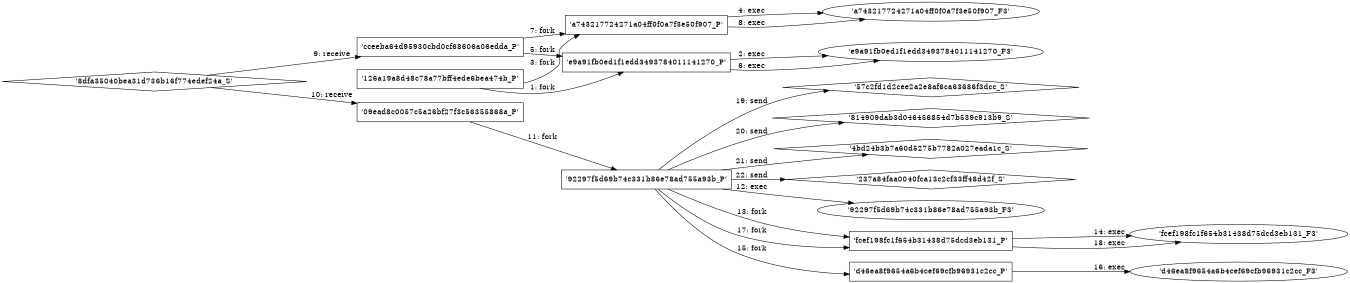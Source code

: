 digraph "D:\Learning\Paper\apt\基于CTI的攻击预警\Dataset\攻击图\ASGfromALLCTI\Fake Users Rave but Real Users Rant as Apps on Google Play Deal Aggressive Adware.dot" {
rankdir="LR"
size="9"
fixedsize="false"
splines="true"
nodesep=0.3
ranksep=0
fontsize=10
overlap="scalexy"
engine= "neato"
	"'126a19a8d48c78a77bff4ede6bea474b_P'" [node_type=Process shape=box]
	"'e9a91fb0ed1f1edd3493784011141270_P'" [node_type=Process shape=box]
	"'126a19a8d48c78a77bff4ede6bea474b_P'" -> "'e9a91fb0ed1f1edd3493784011141270_P'" [label="1: fork"]
	"'e9a91fb0ed1f1edd3493784011141270_P'" [node_type=Process shape=box]
	"'e9a91fb0ed1f1edd3493784011141270_F3'" [node_type=File shape=ellipse]
	"'e9a91fb0ed1f1edd3493784011141270_P'" -> "'e9a91fb0ed1f1edd3493784011141270_F3'" [label="2: exec"]
	"'126a19a8d48c78a77bff4ede6bea474b_P'" [node_type=Process shape=box]
	"'a743217724271a04ff0f0a7f3e50f907_P'" [node_type=Process shape=box]
	"'126a19a8d48c78a77bff4ede6bea474b_P'" -> "'a743217724271a04ff0f0a7f3e50f907_P'" [label="3: fork"]
	"'a743217724271a04ff0f0a7f3e50f907_P'" [node_type=Process shape=box]
	"'a743217724271a04ff0f0a7f3e50f907_F3'" [node_type=File shape=ellipse]
	"'a743217724271a04ff0f0a7f3e50f907_P'" -> "'a743217724271a04ff0f0a7f3e50f907_F3'" [label="4: exec"]
	"'cceeba64d95930cbd0cf68606a06edda_P'" [node_type=Process shape=box]
	"'e9a91fb0ed1f1edd3493784011141270_P'" [node_type=Process shape=box]
	"'cceeba64d95930cbd0cf68606a06edda_P'" -> "'e9a91fb0ed1f1edd3493784011141270_P'" [label="5: fork"]
	"'e9a91fb0ed1f1edd3493784011141270_P'" [node_type=Process shape=box]
	"'e9a91fb0ed1f1edd3493784011141270_F3'" [node_type=File shape=ellipse]
	"'e9a91fb0ed1f1edd3493784011141270_P'" -> "'e9a91fb0ed1f1edd3493784011141270_F3'" [label="6: exec"]
	"'cceeba64d95930cbd0cf68606a06edda_P'" [node_type=Process shape=box]
	"'a743217724271a04ff0f0a7f3e50f907_P'" [node_type=Process shape=box]
	"'cceeba64d95930cbd0cf68606a06edda_P'" -> "'a743217724271a04ff0f0a7f3e50f907_P'" [label="7: fork"]
	"'a743217724271a04ff0f0a7f3e50f907_P'" [node_type=Process shape=box]
	"'a743217724271a04ff0f0a7f3e50f907_F3'" [node_type=File shape=ellipse]
	"'a743217724271a04ff0f0a7f3e50f907_P'" -> "'a743217724271a04ff0f0a7f3e50f907_F3'" [label="8: exec"]
	"'cceeba64d95930cbd0cf68606a06edda_P'" [node_type=Process shape=box]
	"'8dfa35040bea31d736b16f774edef24a_S'" [node_type=Socket shape=diamond]
	"'8dfa35040bea31d736b16f774edef24a_S'" -> "'cceeba64d95930cbd0cf68606a06edda_P'" [label="9: receive"]
	"'09ead8c0057c5a26bf27f3c56355868a_P'" [node_type=Process shape=box]
	"'8dfa35040bea31d736b16f774edef24a_S'" [node_type=Socket shape=diamond]
	"'8dfa35040bea31d736b16f774edef24a_S'" -> "'09ead8c0057c5a26bf27f3c56355868a_P'" [label="10: receive"]
	"'09ead8c0057c5a26bf27f3c56355868a_P'" [node_type=Process shape=box]
	"'92297f5d69b74c331b86e78ad755a93b_P'" [node_type=Process shape=box]
	"'09ead8c0057c5a26bf27f3c56355868a_P'" -> "'92297f5d69b74c331b86e78ad755a93b_P'" [label="11: fork"]
	"'92297f5d69b74c331b86e78ad755a93b_P'" [node_type=Process shape=box]
	"'92297f5d69b74c331b86e78ad755a93b_F3'" [node_type=File shape=ellipse]
	"'92297f5d69b74c331b86e78ad755a93b_P'" -> "'92297f5d69b74c331b86e78ad755a93b_F3'" [label="12: exec"]
	"'92297f5d69b74c331b86e78ad755a93b_P'" [node_type=Process shape=box]
	"'fcef198fc1f654b31438d75dcd3eb131_P'" [node_type=Process shape=box]
	"'92297f5d69b74c331b86e78ad755a93b_P'" -> "'fcef198fc1f654b31438d75dcd3eb131_P'" [label="13: fork"]
	"'fcef198fc1f654b31438d75dcd3eb131_P'" [node_type=Process shape=box]
	"'fcef198fc1f654b31438d75dcd3eb131_F3'" [node_type=File shape=ellipse]
	"'fcef198fc1f654b31438d75dcd3eb131_P'" -> "'fcef198fc1f654b31438d75dcd3eb131_F3'" [label="14: exec"]
	"'92297f5d69b74c331b86e78ad755a93b_P'" [node_type=Process shape=box]
	"'d46ea8f9654a6b4cef69cfb96931c2cc_P'" [node_type=Process shape=box]
	"'92297f5d69b74c331b86e78ad755a93b_P'" -> "'d46ea8f9654a6b4cef69cfb96931c2cc_P'" [label="15: fork"]
	"'d46ea8f9654a6b4cef69cfb96931c2cc_P'" [node_type=Process shape=box]
	"'d46ea8f9654a6b4cef69cfb96931c2cc_F3'" [node_type=File shape=ellipse]
	"'d46ea8f9654a6b4cef69cfb96931c2cc_P'" -> "'d46ea8f9654a6b4cef69cfb96931c2cc_F3'" [label="16: exec"]
	"'92297f5d69b74c331b86e78ad755a93b_P'" [node_type=Process shape=box]
	"'fcef198fc1f654b31438d75dcd3eb131_P'" [node_type=Process shape=box]
	"'92297f5d69b74c331b86e78ad755a93b_P'" -> "'fcef198fc1f654b31438d75dcd3eb131_P'" [label="17: fork"]
	"'fcef198fc1f654b31438d75dcd3eb131_P'" [node_type=Process shape=box]
	"'fcef198fc1f654b31438d75dcd3eb131_F3'" [node_type=File shape=ellipse]
	"'fcef198fc1f654b31438d75dcd3eb131_P'" -> "'fcef198fc1f654b31438d75dcd3eb131_F3'" [label="18: exec"]
	"'57c2fd1d2cee2a2e8af6ca63686f3dcc_S'" [node_type=Socket shape=diamond]
	"'92297f5d69b74c331b86e78ad755a93b_P'" [node_type=Process shape=box]
	"'92297f5d69b74c331b86e78ad755a93b_P'" -> "'57c2fd1d2cee2a2e8af6ca63686f3dcc_S'" [label="19: send"]
	"'814909dab3d046456854d7b539c913b9_S'" [node_type=Socket shape=diamond]
	"'92297f5d69b74c331b86e78ad755a93b_P'" [node_type=Process shape=box]
	"'92297f5d69b74c331b86e78ad755a93b_P'" -> "'814909dab3d046456854d7b539c913b9_S'" [label="20: send"]
	"'4bd24b3b7a60d5275b7782a027eada1c_S'" [node_type=Socket shape=diamond]
	"'92297f5d69b74c331b86e78ad755a93b_P'" [node_type=Process shape=box]
	"'92297f5d69b74c331b86e78ad755a93b_P'" -> "'4bd24b3b7a60d5275b7782a027eada1c_S'" [label="21: send"]
	"'237a84faa0040fca13c2cf33ff48d42f_S'" [node_type=Socket shape=diamond]
	"'92297f5d69b74c331b86e78ad755a93b_P'" [node_type=Process shape=box]
	"'92297f5d69b74c331b86e78ad755a93b_P'" -> "'237a84faa0040fca13c2cf33ff48d42f_S'" [label="22: send"]
}
